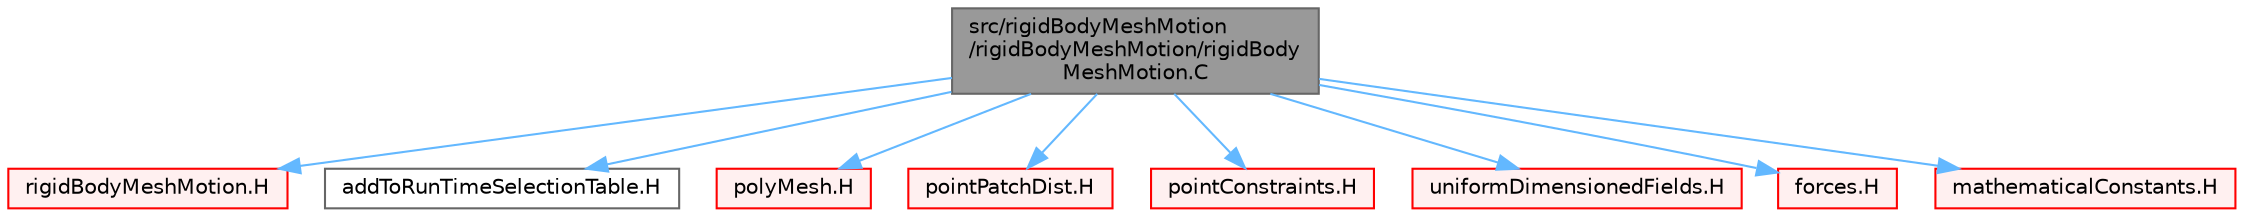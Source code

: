 digraph "src/rigidBodyMeshMotion/rigidBodyMeshMotion/rigidBodyMeshMotion.C"
{
 // LATEX_PDF_SIZE
  bgcolor="transparent";
  edge [fontname=Helvetica,fontsize=10,labelfontname=Helvetica,labelfontsize=10];
  node [fontname=Helvetica,fontsize=10,shape=box,height=0.2,width=0.4];
  Node1 [id="Node000001",label="src/rigidBodyMeshMotion\l/rigidBodyMeshMotion/rigidBody\lMeshMotion.C",height=0.2,width=0.4,color="gray40", fillcolor="grey60", style="filled", fontcolor="black",tooltip=" "];
  Node1 -> Node2 [id="edge1_Node000001_Node000002",color="steelblue1",style="solid",tooltip=" "];
  Node2 [id="Node000002",label="rigidBodyMeshMotion.H",height=0.2,width=0.4,color="red", fillcolor="#FFF0F0", style="filled",URL="$rigidBodyMeshMotion_8H.html",tooltip=" "];
  Node1 -> Node429 [id="edge2_Node000001_Node000429",color="steelblue1",style="solid",tooltip=" "];
  Node429 [id="Node000429",label="addToRunTimeSelectionTable.H",height=0.2,width=0.4,color="grey40", fillcolor="white", style="filled",URL="$addToRunTimeSelectionTable_8H.html",tooltip="Macros for easy insertion into run-time selection tables."];
  Node1 -> Node275 [id="edge3_Node000001_Node000275",color="steelblue1",style="solid",tooltip=" "];
  Node275 [id="Node000275",label="polyMesh.H",height=0.2,width=0.4,color="red", fillcolor="#FFF0F0", style="filled",URL="$polyMesh_8H.html",tooltip=" "];
  Node1 -> Node430 [id="edge4_Node000001_Node000430",color="steelblue1",style="solid",tooltip=" "];
  Node430 [id="Node000430",label="pointPatchDist.H",height=0.2,width=0.4,color="red", fillcolor="#FFF0F0", style="filled",URL="$pointPatchDist_8H.html",tooltip=" "];
  Node1 -> Node431 [id="edge5_Node000001_Node000431",color="steelblue1",style="solid",tooltip=" "];
  Node431 [id="Node000431",label="pointConstraints.H",height=0.2,width=0.4,color="red", fillcolor="#FFF0F0", style="filled",URL="$pointConstraints_8H.html",tooltip=" "];
  Node1 -> Node434 [id="edge6_Node000001_Node000434",color="steelblue1",style="solid",tooltip=" "];
  Node434 [id="Node000434",label="uniformDimensionedFields.H",height=0.2,width=0.4,color="red", fillcolor="#FFF0F0", style="filled",URL="$uniformDimensionedFields_8H.html",tooltip="Various UniformDimensionedField types."];
  Node1 -> Node437 [id="edge7_Node000001_Node000437",color="steelblue1",style="solid",tooltip=" "];
  Node437 [id="Node000437",label="forces.H",height=0.2,width=0.4,color="red", fillcolor="#FFF0F0", style="filled",URL="$forces_8H.html",tooltip=" "];
  Node1 -> Node406 [id="edge8_Node000001_Node000406",color="steelblue1",style="solid",tooltip=" "];
  Node406 [id="Node000406",label="mathematicalConstants.H",height=0.2,width=0.4,color="red", fillcolor="#FFF0F0", style="filled",URL="$mathematicalConstants_8H.html",tooltip=" "];
}
